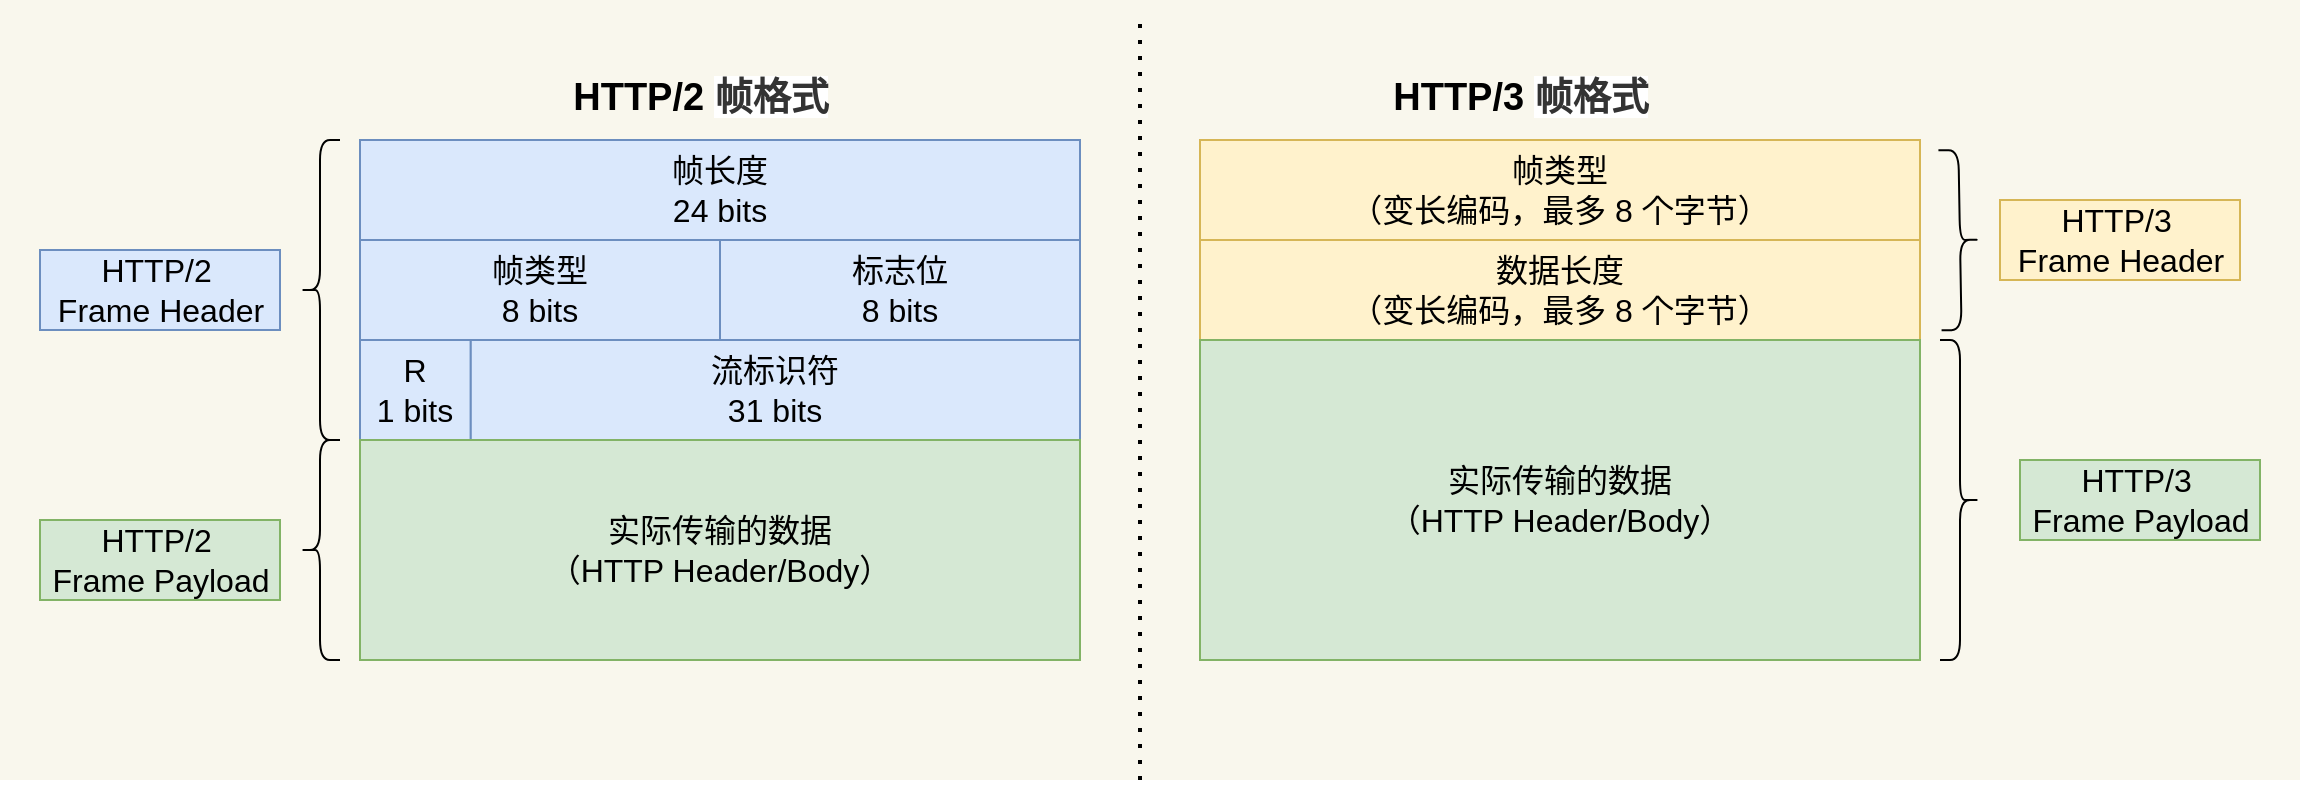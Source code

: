 <mxfile version="14.4.2" type="github">
  <diagram id="oYbf4CSWEY5Lq7zBlpOM" name="第 1 页">
    <mxGraphModel dx="1853" dy="1030" grid="1" gridSize="10" guides="1" tooltips="1" connect="1" arrows="1" fold="1" page="1" pageScale="1" pageWidth="827" pageHeight="1169" math="0" shadow="0">
      <root>
        <mxCell id="0" />
        <mxCell id="1" parent="0" />
        <mxCell id="-BHfIEJIRu2oVGEaSOlL-26" value="" style="rounded=0;whiteSpace=wrap;html=1;fontSize=16;fillColor=#f9f7ed;strokeColor=none;" vertex="1" parent="1">
          <mxGeometry x="-20" width="1150" height="390" as="geometry" />
        </mxCell>
        <mxCell id="-BHfIEJIRu2oVGEaSOlL-2" value="帧长度&lt;br&gt;24 bits" style="rounded=0;whiteSpace=wrap;html=1;fontSize=16;fillColor=#dae8fc;strokeColor=#6c8ebf;" vertex="1" parent="1">
          <mxGeometry x="160" y="70" width="360" height="50" as="geometry" />
        </mxCell>
        <mxCell id="-BHfIEJIRu2oVGEaSOlL-3" value="帧类型&lt;br&gt;8 bits" style="rounded=0;whiteSpace=wrap;html=1;fontSize=16;fillColor=#dae8fc;strokeColor=#6c8ebf;" vertex="1" parent="1">
          <mxGeometry x="160" y="120" width="180" height="50" as="geometry" />
        </mxCell>
        <mxCell id="-BHfIEJIRu2oVGEaSOlL-4" value="标志位&lt;br&gt;8 bits" style="rounded=0;whiteSpace=wrap;html=1;fontSize=16;fillColor=#dae8fc;strokeColor=#6c8ebf;" vertex="1" parent="1">
          <mxGeometry x="340" y="120" width="180" height="50" as="geometry" />
        </mxCell>
        <mxCell id="-BHfIEJIRu2oVGEaSOlL-5" value="R&lt;br&gt;1 bits" style="rounded=0;whiteSpace=wrap;html=1;fontSize=16;fillColor=#dae8fc;strokeColor=#6c8ebf;" vertex="1" parent="1">
          <mxGeometry x="160" y="170" width="55.385" height="50" as="geometry" />
        </mxCell>
        <mxCell id="-BHfIEJIRu2oVGEaSOlL-6" value="流标识符&lt;br&gt;31 bits" style="rounded=0;whiteSpace=wrap;html=1;fontSize=16;fillColor=#dae8fc;strokeColor=#6c8ebf;" vertex="1" parent="1">
          <mxGeometry x="215.385" y="170" width="304.615" height="50" as="geometry" />
        </mxCell>
        <mxCell id="-BHfIEJIRu2oVGEaSOlL-7" value="实际传输的数据&lt;br&gt;（HTTP Header/Body）" style="rounded=0;whiteSpace=wrap;html=1;fontSize=16;fillColor=#d5e8d4;strokeColor=#82b366;" vertex="1" parent="1">
          <mxGeometry x="160" y="220" width="360" height="110" as="geometry" />
        </mxCell>
        <mxCell id="-BHfIEJIRu2oVGEaSOlL-8" value="&lt;span style=&quot;font-size: 16px;&quot;&gt;HTTP/2&amp;nbsp;&lt;br style=&quot;font-size: 16px;&quot;&gt;&lt;/span&gt;Frame&amp;nbsp;Header" style="text;html=1;align=center;verticalAlign=middle;resizable=0;points=[];autosize=1;fontSize=16;fillColor=#dae8fc;strokeColor=#6c8ebf;" vertex="1" parent="1">
          <mxGeometry y="125" width="120" height="40" as="geometry" />
        </mxCell>
        <mxCell id="-BHfIEJIRu2oVGEaSOlL-9" value="HTTP/2&amp;nbsp;&lt;br&gt;Frame&amp;nbsp;Payload" style="text;html=1;align=center;verticalAlign=middle;resizable=0;points=[];autosize=1;fontSize=16;fillColor=#d5e8d4;strokeColor=#82b366;" vertex="1" parent="1">
          <mxGeometry y="260" width="120" height="40" as="geometry" />
        </mxCell>
        <mxCell id="-BHfIEJIRu2oVGEaSOlL-10" value="" style="shape=curlyBracket;whiteSpace=wrap;html=1;rounded=1;fontSize=16;" vertex="1" parent="1">
          <mxGeometry x="130" y="70" width="20" height="150" as="geometry" />
        </mxCell>
        <mxCell id="-BHfIEJIRu2oVGEaSOlL-11" value="" style="shape=curlyBracket;whiteSpace=wrap;html=1;rounded=1;fontSize=16;" vertex="1" parent="1">
          <mxGeometry x="130" y="220" width="20" height="110" as="geometry" />
        </mxCell>
        <mxCell id="-BHfIEJIRu2oVGEaSOlL-12" value="HTTP/2&amp;nbsp;&lt;span style=&quot;font-size: 19px ; color: rgb(51 , 51 , 51) ; font-family: &amp;quot;pingfang sc&amp;quot; , &amp;quot;lantinghei sc&amp;quot; , &amp;quot;microsoft yahei&amp;quot; , &amp;quot;hiragino sans gb&amp;quot; , &amp;quot;microsoft sans serif&amp;quot; , &amp;quot;wenquanyi micro hei&amp;quot; , &amp;quot;helvetica&amp;quot; , sans-serif ; background-color: rgb(255 , 255 , 255)&quot;&gt;帧格式&lt;/span&gt;&lt;br style=&quot;font-size: 19px&quot;&gt;&amp;nbsp;" style="text;html=1;align=center;verticalAlign=middle;resizable=0;points=[];autosize=1;fontSize=19;fontStyle=1" vertex="1" parent="1">
          <mxGeometry x="260" y="35" width="140" height="50" as="geometry" />
        </mxCell>
        <mxCell id="-BHfIEJIRu2oVGEaSOlL-13" value="" style="endArrow=none;dashed=1;html=1;dashPattern=1 3;strokeWidth=2;fontSize=19;" edge="1" parent="1">
          <mxGeometry width="50" height="50" relative="1" as="geometry">
            <mxPoint x="550" y="390" as="sourcePoint" />
            <mxPoint x="550" y="10" as="targetPoint" />
          </mxGeometry>
        </mxCell>
        <mxCell id="-BHfIEJIRu2oVGEaSOlL-14" value="数据长度&lt;br&gt;（变长编码，最多 8 个字节）" style="rounded=0;whiteSpace=wrap;html=1;fontSize=16;fillColor=#fff2cc;strokeColor=#d6b656;" vertex="1" parent="1">
          <mxGeometry x="580" y="120" width="360" height="50" as="geometry" />
        </mxCell>
        <mxCell id="-BHfIEJIRu2oVGEaSOlL-19" value="实际传输的数据&lt;br&gt;（HTTP Header/Body）" style="rounded=0;whiteSpace=wrap;html=1;fontSize=16;fillColor=#d5e8d4;strokeColor=#82b366;" vertex="1" parent="1">
          <mxGeometry x="580" y="170" width="360" height="160" as="geometry" />
        </mxCell>
        <mxCell id="-BHfIEJIRu2oVGEaSOlL-20" value="&lt;span style=&quot;font-size: 16px&quot;&gt;HTTP/3&amp;nbsp;&lt;br style=&quot;font-size: 16px&quot;&gt;&lt;/span&gt;Frame&amp;nbsp;Header" style="text;html=1;align=center;verticalAlign=middle;resizable=0;points=[];autosize=1;fontSize=16;fillColor=#fff2cc;strokeColor=#d6b656;" vertex="1" parent="1">
          <mxGeometry x="980" y="100" width="120" height="40" as="geometry" />
        </mxCell>
        <mxCell id="-BHfIEJIRu2oVGEaSOlL-21" value="HTTP/3&amp;nbsp;&lt;br&gt;Frame&amp;nbsp;Payload" style="text;html=1;align=center;verticalAlign=middle;resizable=0;points=[];autosize=1;fontSize=16;fillColor=#d5e8d4;strokeColor=#82b366;" vertex="1" parent="1">
          <mxGeometry x="990" y="230" width="120" height="40" as="geometry" />
        </mxCell>
        <mxCell id="-BHfIEJIRu2oVGEaSOlL-22" value="" style="shape=curlyBracket;whiteSpace=wrap;html=1;rounded=1;fontSize=16;rotation=-181;size=0.5;" vertex="1" parent="1">
          <mxGeometry x="950" y="75" width="20" height="90" as="geometry" />
        </mxCell>
        <mxCell id="-BHfIEJIRu2oVGEaSOlL-23" value="" style="shape=curlyBracket;whiteSpace=wrap;html=1;rounded=1;fontSize=16;rotation=-180;" vertex="1" parent="1">
          <mxGeometry x="950" y="170" width="20" height="160" as="geometry" />
        </mxCell>
        <mxCell id="-BHfIEJIRu2oVGEaSOlL-24" value="HTTP/3&amp;nbsp;&lt;span style=&quot;font-size: 19px ; color: rgb(51 , 51 , 51) ; font-family: &amp;quot;pingfang sc&amp;quot; , &amp;quot;lantinghei sc&amp;quot; , &amp;quot;microsoft yahei&amp;quot; , &amp;quot;hiragino sans gb&amp;quot; , &amp;quot;microsoft sans serif&amp;quot; , &amp;quot;wenquanyi micro hei&amp;quot; , &amp;quot;helvetica&amp;quot; , sans-serif ; background-color: rgb(255 , 255 , 255)&quot;&gt;帧格式&lt;/span&gt;&lt;br style=&quot;font-size: 19px&quot;&gt;&amp;nbsp;" style="text;html=1;align=center;verticalAlign=middle;resizable=0;points=[];autosize=1;fontSize=19;fontStyle=1" vertex="1" parent="1">
          <mxGeometry x="670" y="35" width="140" height="50" as="geometry" />
        </mxCell>
        <mxCell id="-BHfIEJIRu2oVGEaSOlL-25" value="帧类型&lt;br&gt;（变长编码，最多 8 个字节）" style="rounded=0;whiteSpace=wrap;html=1;fontSize=16;fillColor=#fff2cc;strokeColor=#d6b656;" vertex="1" parent="1">
          <mxGeometry x="580" y="70" width="360" height="50" as="geometry" />
        </mxCell>
      </root>
    </mxGraphModel>
  </diagram>
</mxfile>
